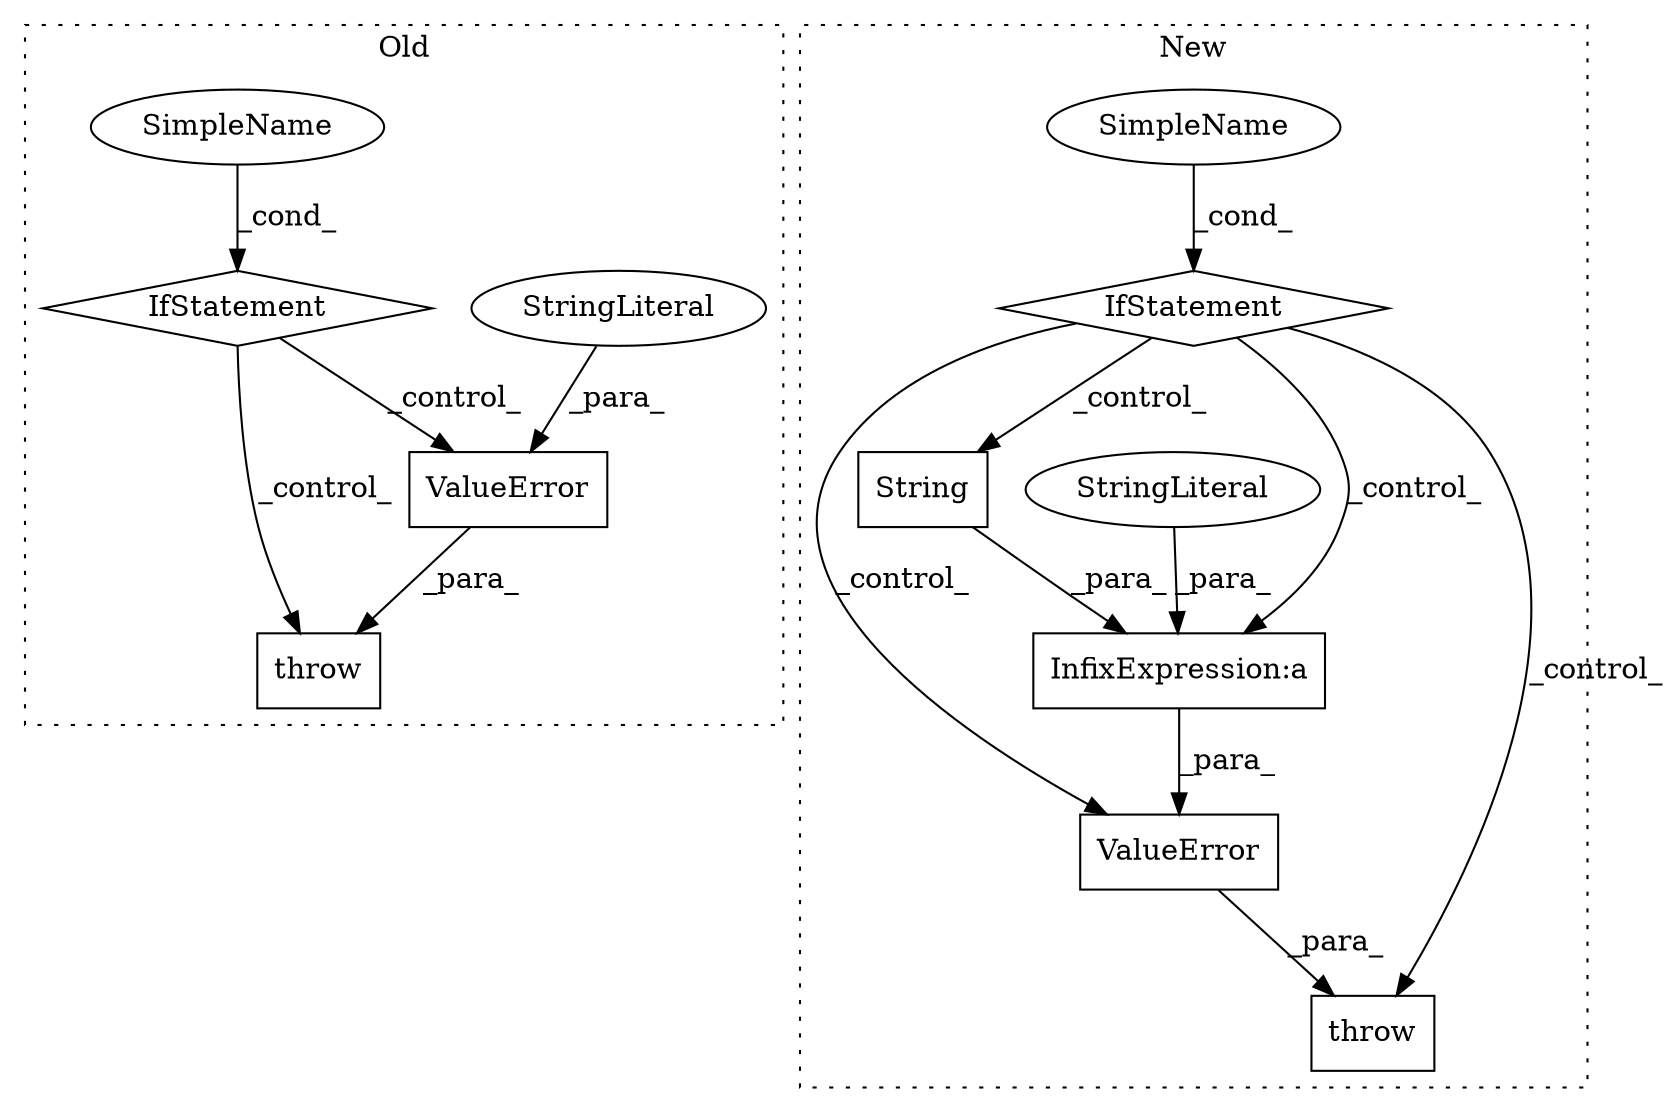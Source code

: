 digraph G {
subgraph cluster0 {
1 [label="ValueError" a="32" s="46570,46646" l="11,1" shape="box"];
3 [label="throw" a="53" s="46564" l="6" shape="box"];
4 [label="StringLiteral" a="45" s="46581" l="65" shape="ellipse"];
9 [label="SimpleName" a="42" s="" l="" shape="ellipse"];
12 [label="IfStatement" a="25" s="46376,46406" l="4,2" shape="diamond"];
label = "Old";
style="dotted";
}
subgraph cluster1 {
2 [label="String" a="32" s="34568,34583" l="7,1" shape="box"];
5 [label="InfixExpression:a" a="27" s="34565" l="3" shape="box"];
6 [label="StringLiteral" a="45" s="34297" l="268" shape="ellipse"];
7 [label="ValueError" a="32" s="34286,34584" l="11,1" shape="box"];
8 [label="throw" a="53" s="34280" l="6" shape="box"];
10 [label="SimpleName" a="42" s="" l="" shape="ellipse"];
11 [label="IfStatement" a="25" s="33795,33826" l="4,2" shape="diamond"];
label = "New";
style="dotted";
}
1 -> 3 [label="_para_"];
2 -> 5 [label="_para_"];
4 -> 1 [label="_para_"];
5 -> 7 [label="_para_"];
6 -> 5 [label="_para_"];
7 -> 8 [label="_para_"];
9 -> 12 [label="_cond_"];
10 -> 11 [label="_cond_"];
11 -> 7 [label="_control_"];
11 -> 8 [label="_control_"];
11 -> 2 [label="_control_"];
11 -> 5 [label="_control_"];
12 -> 3 [label="_control_"];
12 -> 1 [label="_control_"];
}